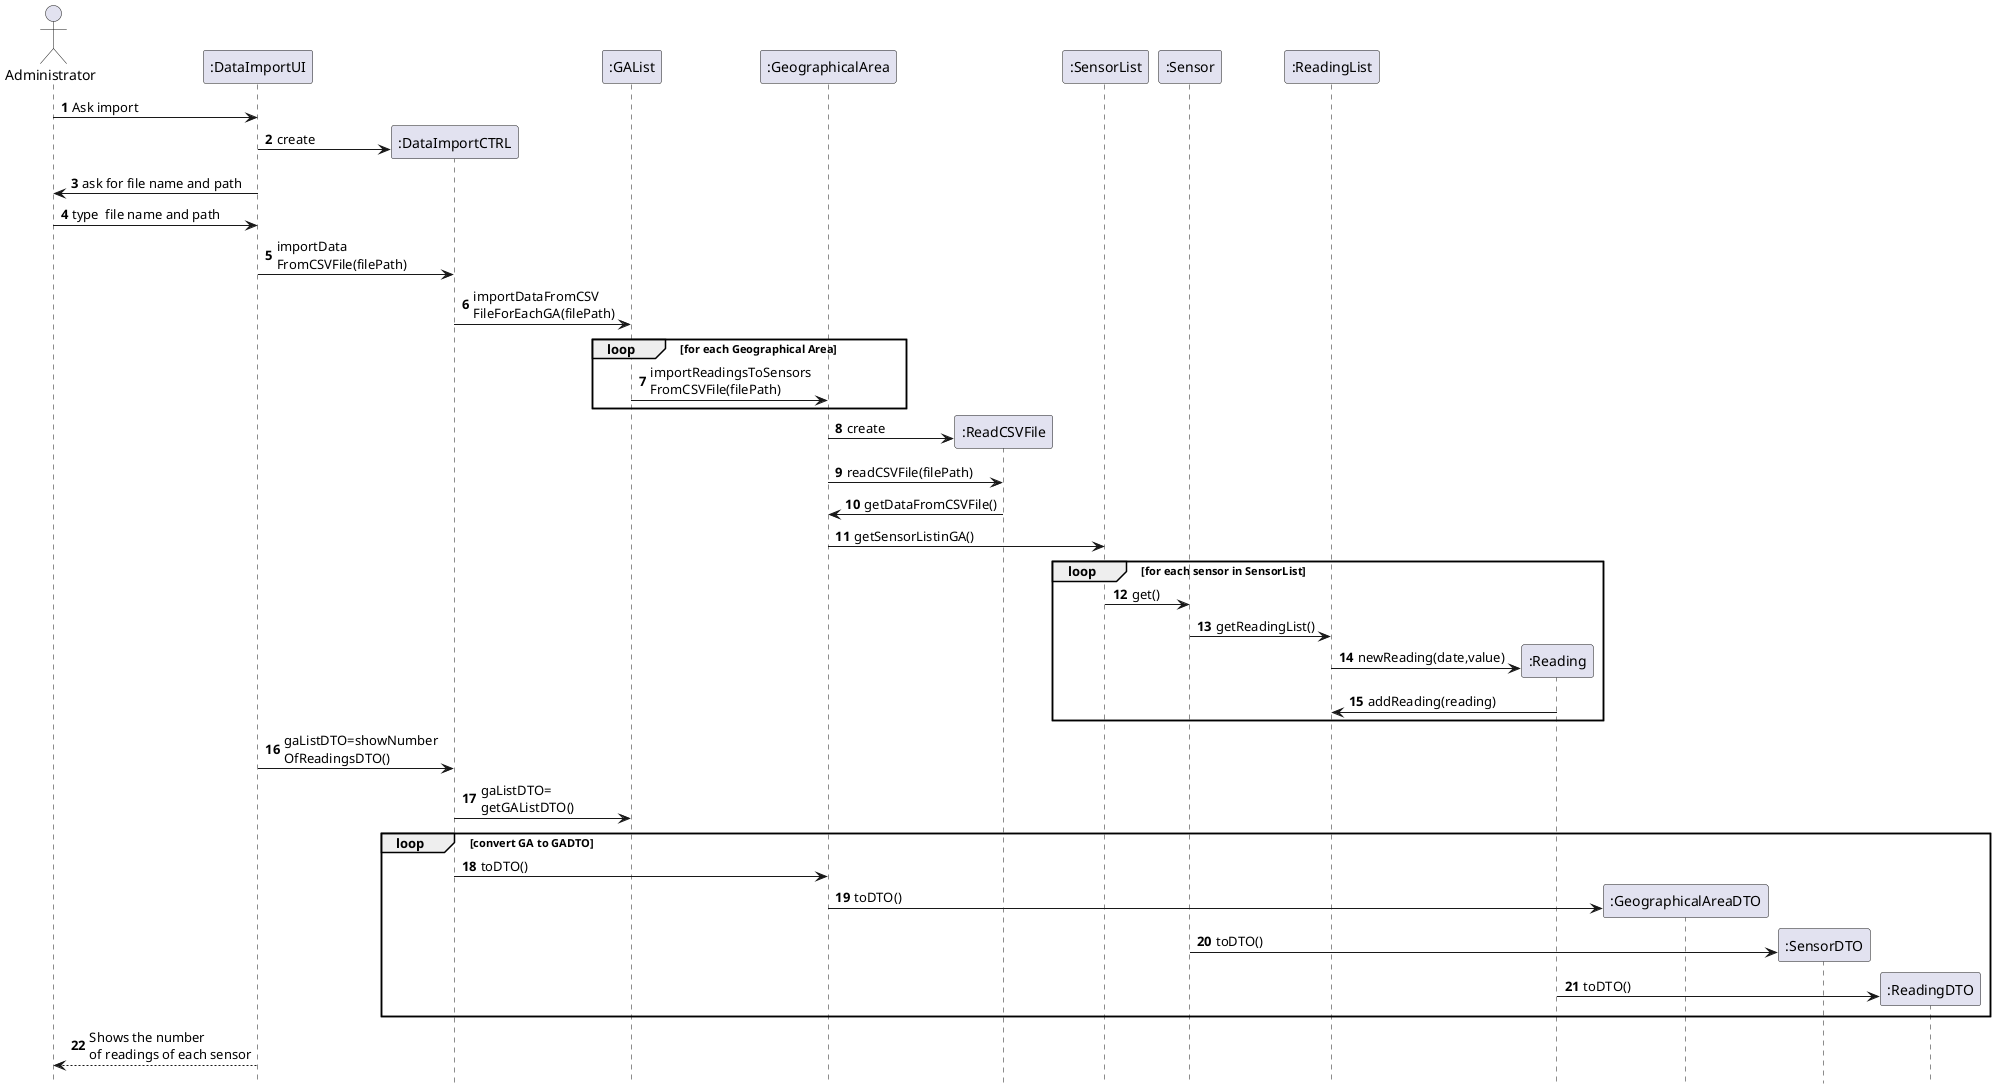 @startuml
autonumber
hidefootbox
actor Administrator


Administrator -> ":DataImportUI": Ask import
create ":DataImportCTRL"


":DataImportUI" -> ":DataImportCTRL": create
":DataImportUI" -> "Administrator": ask for file name and path
":DataImportUI" <- "Administrator": type  file name and path


":DataImportUI" -> ":DataImportCTRL": importData\nFromCSVFile(filePath)
":DataImportCTRL" -> ":GAList": importDataFromCSV\nFileForEachGA(filePath)

loop for each Geographical Area
":GAList" -> ":GeographicalArea": importReadingsToSensors\nFromCSVFile(filePath)
end

create ":ReadCSVFile"
":GeographicalArea" -> ":ReadCSVFile": create
":GeographicalArea" -> ":ReadCSVFile": readCSVFile(filePath)
":ReadCSVFile" -> ":GeographicalArea": getDataFromCSVFile()

":GeographicalArea" -> ":SensorList": getSensorListinGA()

loop for each sensor in SensorList
":SensorList" -> ":Sensor": get()

":Sensor" -> ":ReadingList": getReadingList()
create ":Reading"

":ReadingList" -> ":Reading": newReading(date,value)
":ReadingList" <- ":Reading": addReading(reading)
end

":DataImportCTRL"<-":DataImportUI":gaListDTO=showNumber\nOfReadingsDTO()
":DataImportCTRL"->":GAList": gaListDTO=\ngetGAListDTO()
loop convert GA to GADTO
":DataImportCTRL"->":GeographicalArea": toDTO()
create ":GeographicalAreaDTO"
":GeographicalArea"->":GeographicalAreaDTO": toDTO()
create ":SensorDTO"
":Sensor"->":SensorDTO": toDTO()
create ":ReadingDTO"
":Reading"->":ReadingDTO": toDTO()

end
Administrator<--":DataImportUI": Shows the number \nof readings of each sensor
@enduml